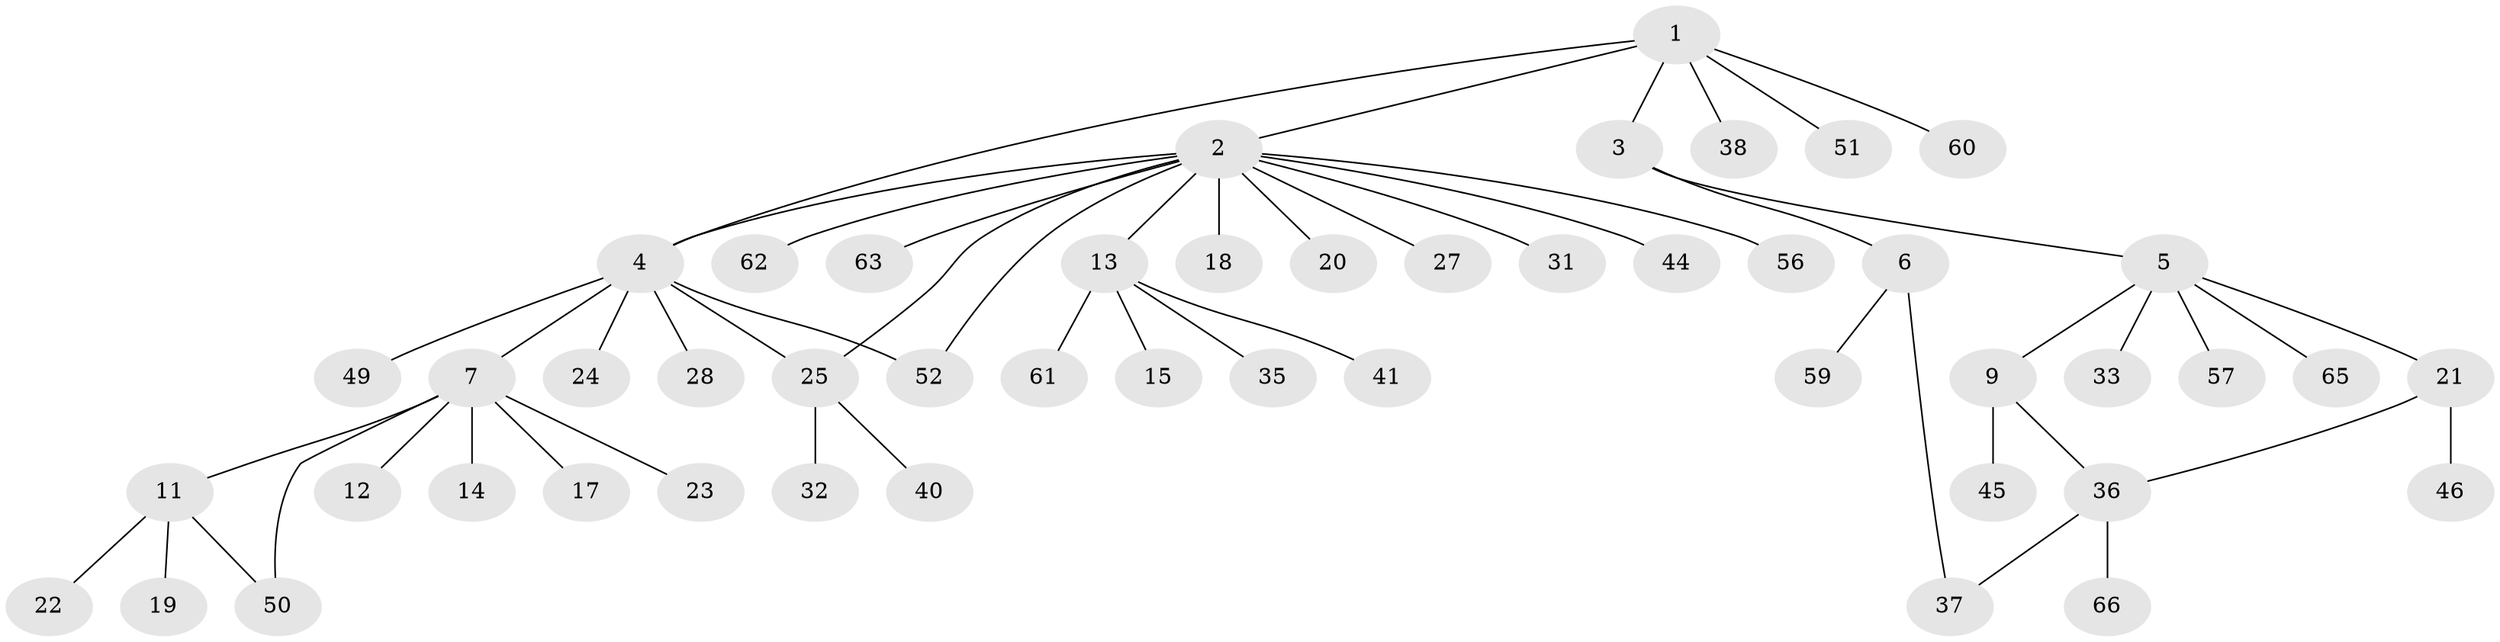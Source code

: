 // Generated by graph-tools (version 1.1) at 2025/51/02/27/25 19:51:57]
// undirected, 49 vertices, 54 edges
graph export_dot {
graph [start="1"]
  node [color=gray90,style=filled];
  1 [super="+34"];
  2 [super="+67"];
  3;
  4 [super="+47"];
  5 [super="+10"];
  6 [super="+29"];
  7 [super="+8"];
  9 [super="+30"];
  11 [super="+16"];
  12 [super="+42"];
  13 [super="+39"];
  14 [super="+43"];
  15;
  17 [super="+48"];
  18;
  19;
  20;
  21;
  22;
  23;
  24;
  25 [super="+26"];
  27;
  28;
  31;
  32 [super="+58"];
  33 [super="+53"];
  35;
  36 [super="+55"];
  37;
  38 [super="+54"];
  40;
  41;
  44 [super="+64"];
  45;
  46;
  49;
  50;
  51;
  52;
  56;
  57;
  59;
  60;
  61;
  62;
  63;
  65;
  66;
  1 -- 2;
  1 -- 3;
  1 -- 4;
  1 -- 38;
  1 -- 51;
  1 -- 60;
  2 -- 4;
  2 -- 13;
  2 -- 18;
  2 -- 20;
  2 -- 25;
  2 -- 27;
  2 -- 31;
  2 -- 44;
  2 -- 52;
  2 -- 56;
  2 -- 62;
  2 -- 63;
  3 -- 5;
  3 -- 6;
  4 -- 7;
  4 -- 24;
  4 -- 25;
  4 -- 28;
  4 -- 49;
  4 -- 52;
  5 -- 9;
  5 -- 33;
  5 -- 65;
  5 -- 21;
  5 -- 57;
  6 -- 37;
  6 -- 59;
  7 -- 11;
  7 -- 12;
  7 -- 14;
  7 -- 23;
  7 -- 17;
  7 -- 50;
  9 -- 36;
  9 -- 45;
  11 -- 19;
  11 -- 50;
  11 -- 22;
  13 -- 15;
  13 -- 35;
  13 -- 61;
  13 -- 41;
  21 -- 36;
  21 -- 46;
  25 -- 32 [weight=2];
  25 -- 40;
  36 -- 37;
  36 -- 66;
}
